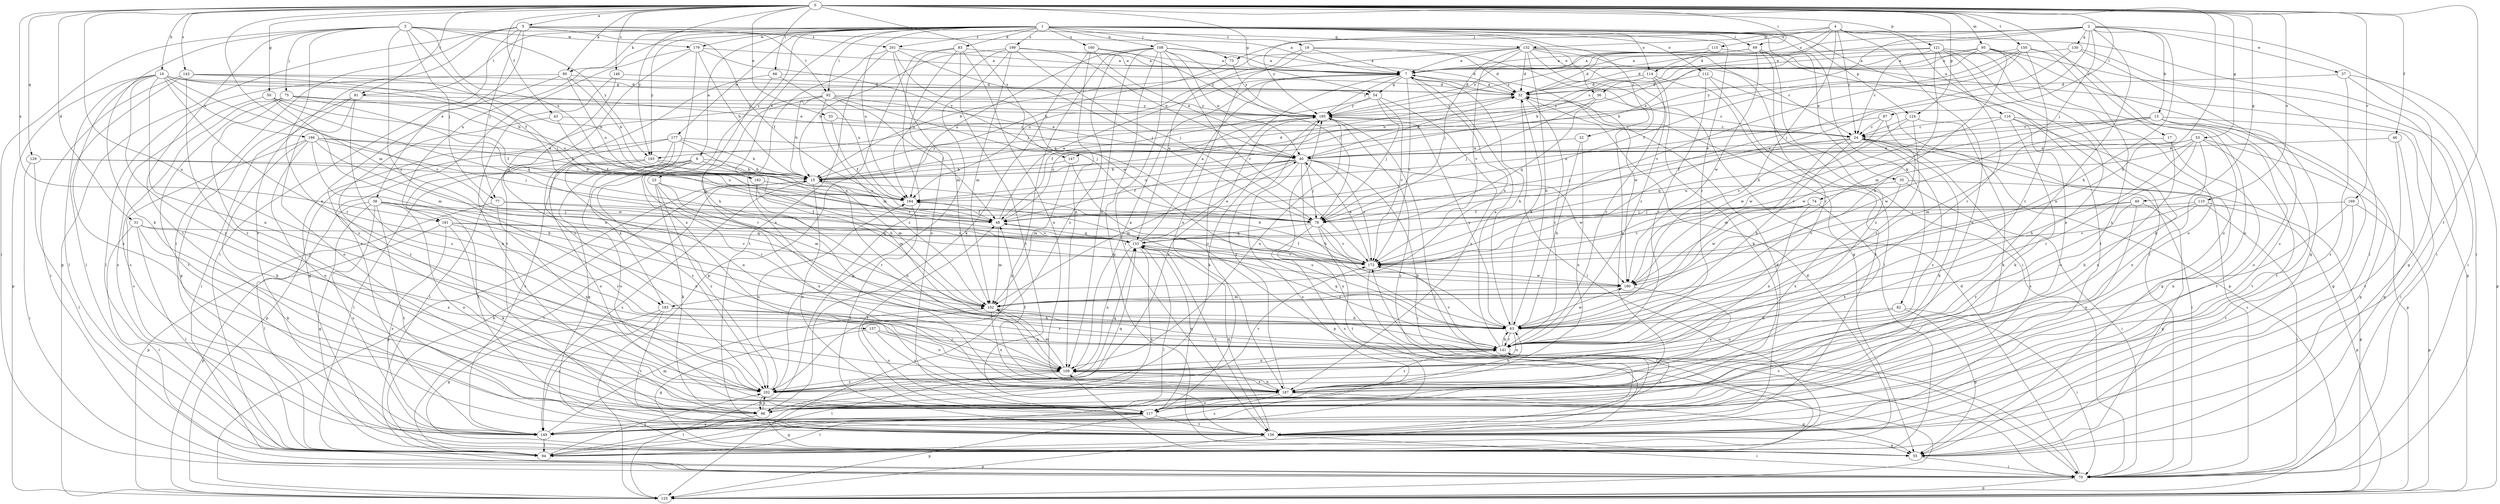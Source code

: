 strict digraph  {
0;
1;
2;
3;
4;
5;
6;
7;
10;
13;
15;
17;
19;
22;
23;
24;
31;
32;
33;
35;
36;
37;
38;
40;
43;
46;
48;
49;
50;
53;
54;
55;
63;
66;
69;
70;
73;
74;
75;
77;
78;
80;
82;
83;
86;
87;
91;
92;
94;
95;
102;
108;
109;
110;
112;
114;
115;
116;
117;
121;
124;
125;
129;
130;
132;
133;
141;
143;
146;
147;
149;
150;
156;
157;
160;
164;
169;
172;
177;
179;
180;
181;
182;
183;
186;
187;
193;
195;
199;
201;
202;
0 -> 5  [label=a];
0 -> 10  [label=b];
0 -> 17  [label=c];
0 -> 31  [label=d];
0 -> 33  [label=e];
0 -> 43  [label=f];
0 -> 46  [label=f];
0 -> 49  [label=g];
0 -> 50  [label=g];
0 -> 53  [label=g];
0 -> 54  [label=g];
0 -> 63  [label=h];
0 -> 66  [label=i];
0 -> 69  [label=i];
0 -> 80  [label=k];
0 -> 87  [label=l];
0 -> 91  [label=l];
0 -> 95  [label=m];
0 -> 102  [label=m];
0 -> 110  [label=o];
0 -> 121  [label=p];
0 -> 124  [label=p];
0 -> 129  [label=q];
0 -> 143  [label=s];
0 -> 146  [label=s];
0 -> 147  [label=s];
0 -> 150  [label=t];
0 -> 156  [label=t];
0 -> 157  [label=u];
0 -> 169  [label=v];
0 -> 181  [label=x];
0 -> 193  [label=y];
1 -> 6  [label=a];
1 -> 19  [label=c];
1 -> 22  [label=c];
1 -> 23  [label=c];
1 -> 35  [label=e];
1 -> 36  [label=e];
1 -> 69  [label=i];
1 -> 70  [label=i];
1 -> 73  [label=j];
1 -> 80  [label=k];
1 -> 82  [label=k];
1 -> 83  [label=k];
1 -> 91  [label=l];
1 -> 92  [label=l];
1 -> 108  [label=n];
1 -> 112  [label=o];
1 -> 114  [label=o];
1 -> 124  [label=p];
1 -> 141  [label=r];
1 -> 160  [label=u];
1 -> 164  [label=u];
1 -> 177  [label=w];
1 -> 179  [label=w];
1 -> 181  [label=x];
1 -> 182  [label=x];
1 -> 193  [label=y];
1 -> 199  [label=z];
1 -> 201  [label=z];
2 -> 13  [label=b];
2 -> 32  [label=d];
2 -> 36  [label=e];
2 -> 37  [label=e];
2 -> 63  [label=h];
2 -> 70  [label=i];
2 -> 73  [label=j];
2 -> 74  [label=j];
2 -> 109  [label=n];
2 -> 130  [label=q];
2 -> 132  [label=q];
2 -> 172  [label=v];
2 -> 193  [label=y];
3 -> 48  [label=f];
3 -> 70  [label=i];
3 -> 75  [label=j];
3 -> 77  [label=j];
3 -> 86  [label=k];
3 -> 92  [label=l];
3 -> 109  [label=n];
3 -> 156  [label=t];
3 -> 179  [label=w];
3 -> 182  [label=x];
3 -> 183  [label=x];
3 -> 193  [label=y];
4 -> 24  [label=c];
4 -> 63  [label=h];
4 -> 70  [label=i];
4 -> 114  [label=o];
4 -> 115  [label=o];
4 -> 116  [label=o];
4 -> 117  [label=o];
4 -> 147  [label=s];
4 -> 195  [label=y];
5 -> 7  [label=a];
5 -> 38  [label=e];
5 -> 48  [label=f];
5 -> 70  [label=i];
5 -> 77  [label=j];
5 -> 94  [label=l];
5 -> 125  [label=p];
5 -> 132  [label=q];
5 -> 149  [label=s];
5 -> 201  [label=z];
6 -> 15  [label=b];
6 -> 94  [label=l];
6 -> 102  [label=m];
6 -> 117  [label=o];
6 -> 141  [label=r];
6 -> 183  [label=x];
6 -> 202  [label=z];
7 -> 32  [label=d];
7 -> 54  [label=g];
7 -> 63  [label=h];
7 -> 117  [label=o];
7 -> 172  [label=v];
7 -> 180  [label=w];
7 -> 183  [label=x];
7 -> 195  [label=y];
10 -> 15  [label=b];
10 -> 40  [label=e];
10 -> 54  [label=g];
10 -> 86  [label=k];
10 -> 94  [label=l];
10 -> 109  [label=n];
10 -> 125  [label=p];
10 -> 141  [label=r];
10 -> 172  [label=v];
10 -> 186  [label=x];
10 -> 202  [label=z];
13 -> 24  [label=c];
13 -> 48  [label=f];
13 -> 55  [label=g];
13 -> 70  [label=i];
13 -> 102  [label=m];
13 -> 117  [label=o];
13 -> 156  [label=t];
13 -> 180  [label=w];
15 -> 32  [label=d];
15 -> 94  [label=l];
15 -> 109  [label=n];
15 -> 117  [label=o];
15 -> 125  [label=p];
15 -> 149  [label=s];
15 -> 164  [label=u];
15 -> 195  [label=y];
17 -> 40  [label=e];
17 -> 156  [label=t];
17 -> 187  [label=x];
19 -> 7  [label=a];
19 -> 32  [label=d];
19 -> 55  [label=g];
19 -> 133  [label=q];
19 -> 187  [label=x];
22 -> 40  [label=e];
22 -> 63  [label=h];
22 -> 187  [label=x];
23 -> 86  [label=k];
23 -> 102  [label=m];
23 -> 164  [label=u];
23 -> 187  [label=x];
23 -> 202  [label=z];
24 -> 40  [label=e];
24 -> 63  [label=h];
24 -> 70  [label=i];
24 -> 78  [label=j];
24 -> 86  [label=k];
24 -> 102  [label=m];
24 -> 149  [label=s];
24 -> 202  [label=z];
31 -> 70  [label=i];
31 -> 86  [label=k];
31 -> 94  [label=l];
31 -> 133  [label=q];
31 -> 187  [label=x];
32 -> 7  [label=a];
32 -> 94  [label=l];
32 -> 141  [label=r];
32 -> 195  [label=y];
33 -> 24  [label=c];
33 -> 48  [label=f];
35 -> 70  [label=i];
35 -> 125  [label=p];
35 -> 164  [label=u];
35 -> 187  [label=x];
36 -> 24  [label=c];
36 -> 78  [label=j];
36 -> 133  [label=q];
36 -> 195  [label=y];
37 -> 32  [label=d];
37 -> 55  [label=g];
37 -> 125  [label=p];
37 -> 149  [label=s];
38 -> 55  [label=g];
38 -> 78  [label=j];
38 -> 94  [label=l];
38 -> 109  [label=n];
38 -> 117  [label=o];
38 -> 149  [label=s];
38 -> 156  [label=t];
38 -> 172  [label=v];
40 -> 15  [label=b];
40 -> 32  [label=d];
40 -> 48  [label=f];
40 -> 63  [label=h];
40 -> 70  [label=i];
40 -> 78  [label=j];
40 -> 102  [label=m];
40 -> 149  [label=s];
40 -> 164  [label=u];
40 -> 172  [label=v];
40 -> 180  [label=w];
43 -> 24  [label=c];
43 -> 48  [label=f];
43 -> 202  [label=z];
46 -> 40  [label=e];
46 -> 55  [label=g];
46 -> 156  [label=t];
48 -> 7  [label=a];
48 -> 102  [label=m];
48 -> 133  [label=q];
48 -> 195  [label=y];
49 -> 55  [label=g];
49 -> 78  [label=j];
49 -> 117  [label=o];
49 -> 172  [label=v];
49 -> 202  [label=z];
50 -> 48  [label=f];
50 -> 102  [label=m];
50 -> 133  [label=q];
50 -> 149  [label=s];
50 -> 195  [label=y];
53 -> 40  [label=e];
53 -> 55  [label=g];
53 -> 63  [label=h];
53 -> 133  [label=q];
53 -> 141  [label=r];
53 -> 156  [label=t];
53 -> 172  [label=v];
53 -> 187  [label=x];
54 -> 48  [label=f];
54 -> 78  [label=j];
54 -> 172  [label=v];
54 -> 187  [label=x];
54 -> 195  [label=y];
55 -> 70  [label=i];
55 -> 109  [label=n];
63 -> 32  [label=d];
63 -> 109  [label=n];
63 -> 133  [label=q];
63 -> 141  [label=r];
63 -> 164  [label=u];
63 -> 180  [label=w];
63 -> 195  [label=y];
66 -> 32  [label=d];
66 -> 63  [label=h];
66 -> 164  [label=u];
66 -> 202  [label=z];
69 -> 7  [label=a];
69 -> 32  [label=d];
69 -> 125  [label=p];
69 -> 141  [label=r];
69 -> 180  [label=w];
69 -> 195  [label=y];
69 -> 202  [label=z];
70 -> 24  [label=c];
70 -> 32  [label=d];
70 -> 125  [label=p];
70 -> 172  [label=v];
73 -> 15  [label=b];
73 -> 195  [label=y];
74 -> 48  [label=f];
74 -> 109  [label=n];
74 -> 172  [label=v];
74 -> 180  [label=w];
74 -> 187  [label=x];
75 -> 117  [label=o];
75 -> 133  [label=q];
75 -> 149  [label=s];
75 -> 156  [label=t];
75 -> 164  [label=u];
75 -> 195  [label=y];
77 -> 48  [label=f];
77 -> 125  [label=p];
77 -> 172  [label=v];
77 -> 202  [label=z];
78 -> 63  [label=h];
78 -> 133  [label=q];
78 -> 149  [label=s];
78 -> 156  [label=t];
78 -> 172  [label=v];
80 -> 15  [label=b];
80 -> 32  [label=d];
80 -> 94  [label=l];
80 -> 164  [label=u];
80 -> 202  [label=z];
82 -> 55  [label=g];
82 -> 63  [label=h];
82 -> 70  [label=i];
82 -> 109  [label=n];
83 -> 7  [label=a];
83 -> 117  [label=o];
83 -> 125  [label=p];
83 -> 156  [label=t];
83 -> 187  [label=x];
83 -> 202  [label=z];
86 -> 55  [label=g];
86 -> 94  [label=l];
86 -> 133  [label=q];
86 -> 202  [label=z];
87 -> 24  [label=c];
87 -> 164  [label=u];
87 -> 172  [label=v];
87 -> 180  [label=w];
91 -> 55  [label=g];
91 -> 70  [label=i];
91 -> 117  [label=o];
91 -> 195  [label=y];
91 -> 202  [label=z];
92 -> 15  [label=b];
92 -> 40  [label=e];
92 -> 48  [label=f];
92 -> 55  [label=g];
92 -> 78  [label=j];
92 -> 102  [label=m];
92 -> 141  [label=r];
92 -> 195  [label=y];
94 -> 15  [label=b];
94 -> 32  [label=d];
94 -> 195  [label=y];
94 -> 202  [label=z];
95 -> 7  [label=a];
95 -> 15  [label=b];
95 -> 32  [label=d];
95 -> 55  [label=g];
95 -> 70  [label=i];
95 -> 102  [label=m];
95 -> 117  [label=o];
102 -> 63  [label=h];
102 -> 109  [label=n];
102 -> 117  [label=o];
102 -> 187  [label=x];
108 -> 7  [label=a];
108 -> 32  [label=d];
108 -> 40  [label=e];
108 -> 55  [label=g];
108 -> 78  [label=j];
108 -> 109  [label=n];
108 -> 125  [label=p];
108 -> 156  [label=t];
108 -> 164  [label=u];
108 -> 172  [label=v];
108 -> 202  [label=z];
109 -> 7  [label=a];
109 -> 94  [label=l];
109 -> 102  [label=m];
109 -> 187  [label=x];
109 -> 202  [label=z];
110 -> 63  [label=h];
110 -> 70  [label=i];
110 -> 78  [label=j];
110 -> 125  [label=p];
110 -> 172  [label=v];
112 -> 32  [label=d];
112 -> 94  [label=l];
112 -> 125  [label=p];
112 -> 141  [label=r];
114 -> 15  [label=b];
114 -> 32  [label=d];
114 -> 86  [label=k];
114 -> 141  [label=r];
114 -> 156  [label=t];
115 -> 7  [label=a];
115 -> 156  [label=t];
115 -> 195  [label=y];
116 -> 24  [label=c];
116 -> 55  [label=g];
116 -> 86  [label=k];
116 -> 117  [label=o];
116 -> 125  [label=p];
116 -> 180  [label=w];
117 -> 48  [label=f];
117 -> 94  [label=l];
117 -> 125  [label=p];
117 -> 133  [label=q];
117 -> 141  [label=r];
117 -> 149  [label=s];
117 -> 156  [label=t];
121 -> 7  [label=a];
121 -> 24  [label=c];
121 -> 40  [label=e];
121 -> 63  [label=h];
121 -> 86  [label=k];
121 -> 117  [label=o];
121 -> 141  [label=r];
121 -> 187  [label=x];
124 -> 24  [label=c];
124 -> 86  [label=k];
124 -> 141  [label=r];
124 -> 180  [label=w];
129 -> 15  [label=b];
129 -> 70  [label=i];
129 -> 94  [label=l];
129 -> 164  [label=u];
130 -> 7  [label=a];
130 -> 78  [label=j];
130 -> 94  [label=l];
130 -> 149  [label=s];
132 -> 7  [label=a];
132 -> 15  [label=b];
132 -> 24  [label=c];
132 -> 32  [label=d];
132 -> 63  [label=h];
132 -> 70  [label=i];
132 -> 78  [label=j];
132 -> 86  [label=k];
132 -> 141  [label=r];
132 -> 164  [label=u];
132 -> 172  [label=v];
133 -> 7  [label=a];
133 -> 40  [label=e];
133 -> 94  [label=l];
133 -> 109  [label=n];
133 -> 141  [label=r];
133 -> 149  [label=s];
133 -> 156  [label=t];
133 -> 172  [label=v];
141 -> 7  [label=a];
141 -> 63  [label=h];
141 -> 109  [label=n];
141 -> 172  [label=v];
143 -> 15  [label=b];
143 -> 32  [label=d];
143 -> 70  [label=i];
143 -> 78  [label=j];
143 -> 94  [label=l];
143 -> 202  [label=z];
146 -> 32  [label=d];
146 -> 86  [label=k];
146 -> 109  [label=n];
147 -> 15  [label=b];
147 -> 102  [label=m];
147 -> 125  [label=p];
149 -> 94  [label=l];
149 -> 102  [label=m];
150 -> 7  [label=a];
150 -> 15  [label=b];
150 -> 48  [label=f];
150 -> 117  [label=o];
150 -> 141  [label=r];
150 -> 172  [label=v];
150 -> 187  [label=x];
156 -> 32  [label=d];
156 -> 55  [label=g];
156 -> 70  [label=i];
156 -> 125  [label=p];
156 -> 133  [label=q];
156 -> 195  [label=y];
157 -> 55  [label=g];
157 -> 109  [label=n];
157 -> 141  [label=r];
157 -> 187  [label=x];
160 -> 7  [label=a];
160 -> 40  [label=e];
160 -> 86  [label=k];
160 -> 109  [label=n];
160 -> 195  [label=y];
164 -> 48  [label=f];
164 -> 156  [label=t];
169 -> 78  [label=j];
169 -> 109  [label=n];
169 -> 125  [label=p];
169 -> 156  [label=t];
172 -> 15  [label=b];
172 -> 40  [label=e];
172 -> 48  [label=f];
172 -> 94  [label=l];
172 -> 180  [label=w];
177 -> 15  [label=b];
177 -> 40  [label=e];
177 -> 55  [label=g];
177 -> 63  [label=h];
177 -> 94  [label=l];
177 -> 125  [label=p];
177 -> 149  [label=s];
179 -> 7  [label=a];
179 -> 15  [label=b];
179 -> 78  [label=j];
179 -> 149  [label=s];
179 -> 156  [label=t];
179 -> 187  [label=x];
180 -> 102  [label=m];
180 -> 187  [label=x];
181 -> 86  [label=k];
181 -> 125  [label=p];
181 -> 133  [label=q];
181 -> 141  [label=r];
181 -> 149  [label=s];
181 -> 172  [label=v];
182 -> 102  [label=m];
182 -> 141  [label=r];
182 -> 164  [label=u];
183 -> 55  [label=g];
183 -> 63  [label=h];
183 -> 141  [label=r];
183 -> 149  [label=s];
183 -> 156  [label=t];
186 -> 15  [label=b];
186 -> 40  [label=e];
186 -> 63  [label=h];
186 -> 78  [label=j];
186 -> 86  [label=k];
186 -> 117  [label=o];
186 -> 149  [label=s];
186 -> 180  [label=w];
187 -> 48  [label=f];
187 -> 55  [label=g];
187 -> 63  [label=h];
187 -> 109  [label=n];
187 -> 117  [label=o];
187 -> 141  [label=r];
187 -> 149  [label=s];
187 -> 195  [label=y];
193 -> 15  [label=b];
193 -> 109  [label=n];
193 -> 117  [label=o];
193 -> 156  [label=t];
193 -> 172  [label=v];
195 -> 24  [label=c];
195 -> 70  [label=i];
195 -> 86  [label=k];
195 -> 109  [label=n];
195 -> 202  [label=z];
199 -> 7  [label=a];
199 -> 15  [label=b];
199 -> 40  [label=e];
199 -> 78  [label=j];
199 -> 102  [label=m];
199 -> 125  [label=p];
199 -> 164  [label=u];
201 -> 7  [label=a];
201 -> 78  [label=j];
201 -> 102  [label=m];
201 -> 156  [label=t];
201 -> 180  [label=w];
201 -> 187  [label=x];
202 -> 86  [label=k];
202 -> 133  [label=q];
202 -> 164  [label=u];
202 -> 172  [label=v];
}
